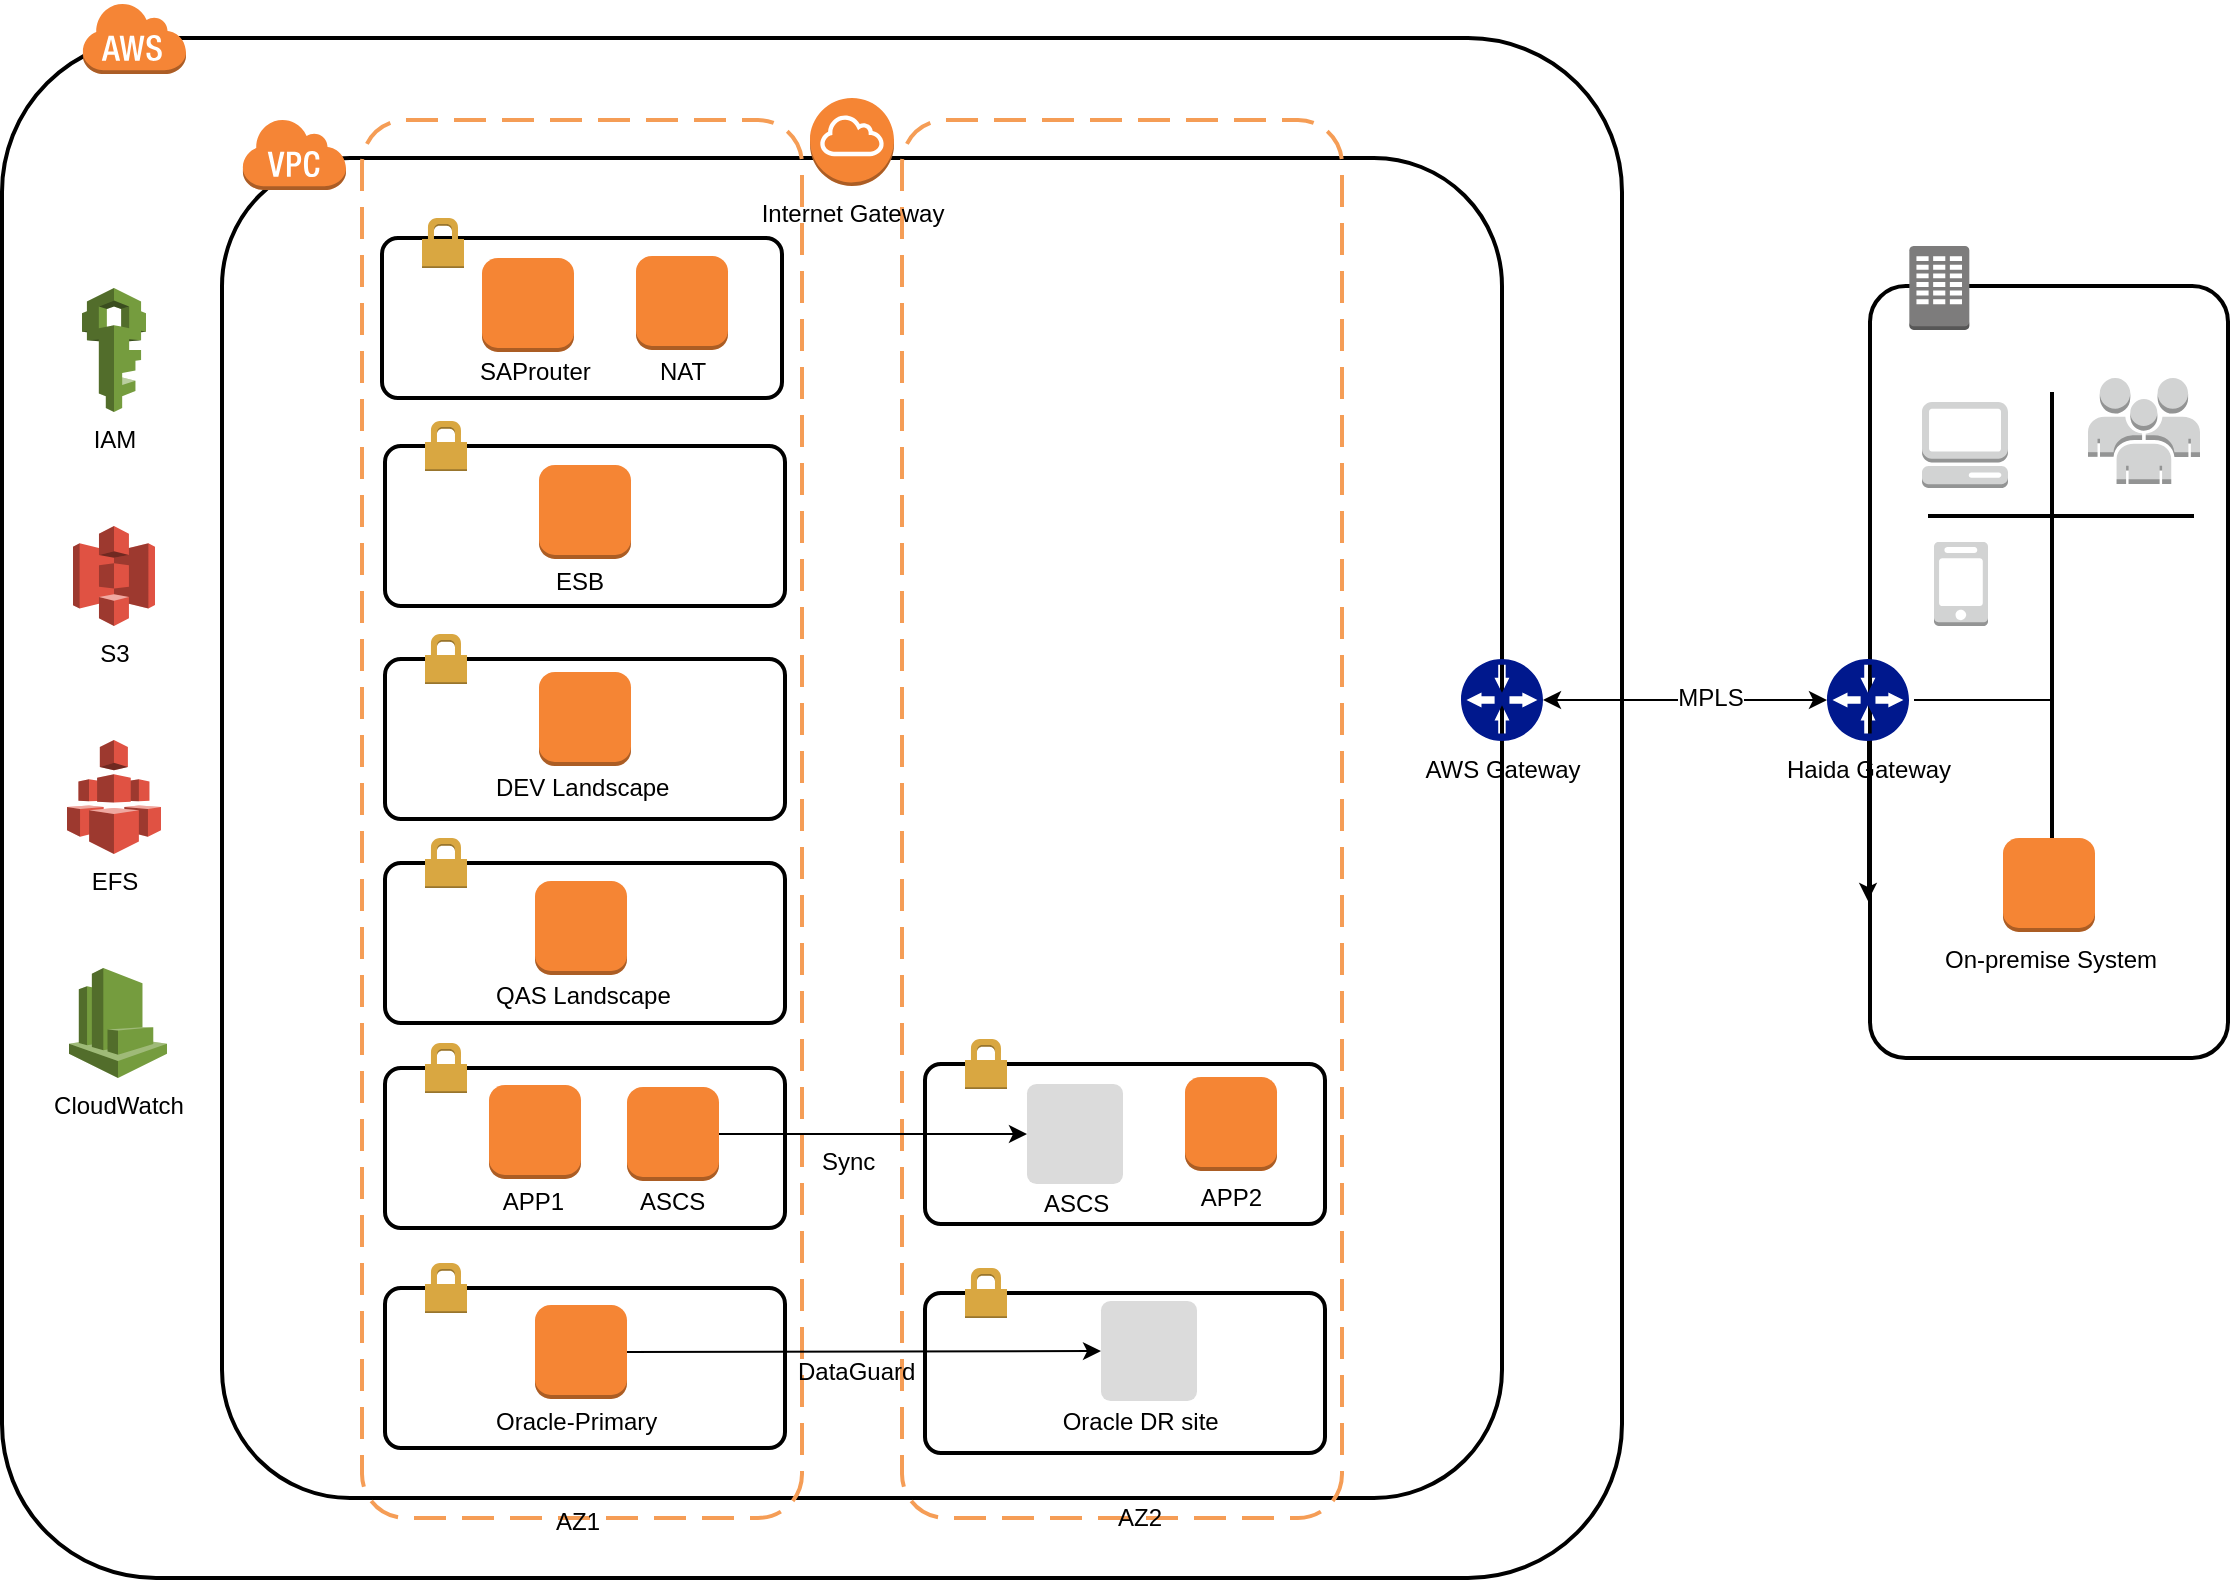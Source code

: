 <mxfile version="10.5.8" type="github"><diagram id="mri6Qr5hrFYIjTOcedBt" name="Page-1"><mxGraphModel dx="994" dy="476" grid="1" gridSize="10" guides="1" tooltips="1" connect="1" arrows="1" fold="1" page="1" pageScale="1" pageWidth="850" pageHeight="1100" math="0" shadow="0"><root><mxCell id="0"/><mxCell id="1" parent="0"/><mxCell id="tek_ChOlJh0EOwZHQPHp-5" value="" style="rounded=1;arcSize=10;dashed=0;strokeColor=#000000;fillColor=none;gradientColor=none;strokeWidth=2;" vertex="1" parent="1"><mxGeometry x="110" y="110" width="810" height="770" as="geometry"/></mxCell><mxCell id="tek_ChOlJh0EOwZHQPHp-6" value="" style="dashed=0;html=1;shape=mxgraph.aws3.cloud;fillColor=#F58536;gradientColor=none;dashed=0;" vertex="1" parent="1"><mxGeometry x="150" y="92" width="52" height="36" as="geometry"/></mxCell><mxCell id="tek_ChOlJh0EOwZHQPHp-7" value="" style="rounded=1;arcSize=10;dashed=0;strokeColor=#000000;fillColor=none;gradientColor=none;strokeWidth=2;" vertex="1" parent="1"><mxGeometry x="220" y="170" width="640" height="670" as="geometry"/></mxCell><mxCell id="tek_ChOlJh0EOwZHQPHp-8" value="" style="dashed=0;html=1;shape=mxgraph.aws3.virtual_private_cloud;fillColor=#F58536;gradientColor=none;dashed=0;" vertex="1" parent="1"><mxGeometry x="230" y="150" width="52" height="36" as="geometry"/></mxCell><mxCell id="tek_ChOlJh0EOwZHQPHp-9" value="" style="rounded=1;arcSize=10;dashed=1;strokeColor=#F59D56;fillColor=none;gradientColor=none;dashPattern=8 4;strokeWidth=2;" vertex="1" parent="1"><mxGeometry x="290" y="151" width="220" height="699" as="geometry"/></mxCell><mxCell id="tek_ChOlJh0EOwZHQPHp-10" value="" style="rounded=1;arcSize=10;dashed=1;strokeColor=#F59D56;fillColor=none;gradientColor=none;dashPattern=8 4;strokeWidth=2;" vertex="1" parent="1"><mxGeometry x="560" y="151" width="220" height="699" as="geometry"/></mxCell><mxCell id="tek_ChOlJh0EOwZHQPHp-11" value="" style="rounded=1;arcSize=10;dashed=0;strokeColor=#000000;fillColor=none;gradientColor=none;strokeWidth=2;" vertex="1" parent="1"><mxGeometry x="300" y="210" width="200" height="80" as="geometry"/></mxCell><mxCell id="tek_ChOlJh0EOwZHQPHp-12" value="" style="dashed=0;html=1;shape=mxgraph.aws3.permissions;fillColor=#D9A741;gradientColor=none;dashed=0;" vertex="1" parent="1"><mxGeometry x="320" y="200" width="21" height="25" as="geometry"/></mxCell><mxCell id="tek_ChOlJh0EOwZHQPHp-14" value="" style="rounded=1;arcSize=10;dashed=0;strokeColor=#000000;fillColor=none;gradientColor=none;strokeWidth=2;" vertex="1" parent="1"><mxGeometry x="301.5" y="420.5" width="200" height="80" as="geometry"/></mxCell><mxCell id="tek_ChOlJh0EOwZHQPHp-15" value="" style="dashed=0;html=1;shape=mxgraph.aws3.permissions;fillColor=#D9A741;gradientColor=none;dashed=0;" vertex="1" parent="1"><mxGeometry x="321.5" y="408" width="21" height="25" as="geometry"/></mxCell><mxCell id="tek_ChOlJh0EOwZHQPHp-16" value="" style="rounded=1;arcSize=10;dashed=0;strokeColor=#000000;fillColor=none;gradientColor=none;strokeWidth=2;" vertex="1" parent="1"><mxGeometry x="301.5" y="522.5" width="200" height="80" as="geometry"/></mxCell><mxCell id="tek_ChOlJh0EOwZHQPHp-17" value="" style="dashed=0;html=1;shape=mxgraph.aws3.permissions;fillColor=#D9A741;gradientColor=none;dashed=0;" vertex="1" parent="1"><mxGeometry x="321.5" y="510" width="21" height="25" as="geometry"/></mxCell><mxCell id="tek_ChOlJh0EOwZHQPHp-18" value="" style="rounded=1;arcSize=10;dashed=0;strokeColor=#000000;fillColor=none;gradientColor=none;strokeWidth=2;" vertex="1" parent="1"><mxGeometry x="301.5" y="625" width="200" height="80" as="geometry"/></mxCell><mxCell id="tek_ChOlJh0EOwZHQPHp-19" value="" style="dashed=0;html=1;shape=mxgraph.aws3.permissions;fillColor=#D9A741;gradientColor=none;dashed=0;" vertex="1" parent="1"><mxGeometry x="321.5" y="612.5" width="21" height="25" as="geometry"/></mxCell><mxCell id="tek_ChOlJh0EOwZHQPHp-22" value="" style="rounded=1;arcSize=10;dashed=0;strokeColor=#000000;fillColor=none;gradientColor=none;strokeWidth=2;" vertex="1" parent="1"><mxGeometry x="571.5" y="623" width="200" height="80" as="geometry"/></mxCell><mxCell id="tek_ChOlJh0EOwZHQPHp-23" value="" style="dashed=0;html=1;shape=mxgraph.aws3.permissions;fillColor=#D9A741;gradientColor=none;dashed=0;" vertex="1" parent="1"><mxGeometry x="591.5" y="610.5" width="21" height="25" as="geometry"/></mxCell><mxCell id="tek_ChOlJh0EOwZHQPHp-31" value="" style="rounded=1;arcSize=10;dashed=0;strokeColor=#000000;fillColor=none;gradientColor=none;strokeWidth=2;" vertex="1" parent="1"><mxGeometry x="301.5" y="735" width="200" height="80" as="geometry"/></mxCell><mxCell id="tek_ChOlJh0EOwZHQPHp-32" value="" style="outlineConnect=0;dashed=0;verticalLabelPosition=bottom;verticalAlign=top;align=center;html=1;shape=mxgraph.aws3.instance;fillColor=#F58534;gradientColor=none;" vertex="1" parent="1"><mxGeometry x="376.5" y="743.5" width="46" height="47" as="geometry"/></mxCell><mxCell id="tek_ChOlJh0EOwZHQPHp-34" value="" style="dashed=0;html=1;shape=mxgraph.aws3.permissions;fillColor=#D9A741;gradientColor=none;dashed=0;" vertex="1" parent="1"><mxGeometry x="321.5" y="722.5" width="21" height="25" as="geometry"/></mxCell><mxCell id="tek_ChOlJh0EOwZHQPHp-35" value="" style="rounded=1;arcSize=10;dashed=0;strokeColor=#000000;fillColor=none;gradientColor=none;strokeWidth=2;" vertex="1" parent="1"><mxGeometry x="571.5" y="737.5" width="200" height="80" as="geometry"/></mxCell><mxCell id="tek_ChOlJh0EOwZHQPHp-37" value="" style="dashed=0;html=1;shape=mxgraph.aws3.permissions;fillColor=#D9A741;gradientColor=none;dashed=0;" vertex="1" parent="1"><mxGeometry x="591.5" y="725" width="21" height="25" as="geometry"/></mxCell><mxCell id="tek_ChOlJh0EOwZHQPHp-38" value="Oracle-Primary" style="text;html=1;resizable=0;points=[];autosize=1;align=left;verticalAlign=top;spacingTop=-4;" vertex="1" parent="1"><mxGeometry x="355" y="791.5" width="100" height="20" as="geometry"/></mxCell><mxCell id="tek_ChOlJh0EOwZHQPHp-41" value="&amp;nbsp;Oracle DR site" style="text;html=1;resizable=0;points=[];autosize=1;align=left;verticalAlign=top;spacingTop=-4;" vertex="1" parent="1"><mxGeometry x="634.5" y="791.5" width="100" height="20" as="geometry"/></mxCell><mxCell id="tek_ChOlJh0EOwZHQPHp-42" value="" style="outlineConnect=0;dashed=0;verticalLabelPosition=bottom;verticalAlign=top;align=center;html=1;shape=mxgraph.aws3.instance;fillColor=#F58534;gradientColor=none;" vertex="1" parent="1"><mxGeometry x="353.5" y="633.5" width="46" height="47" as="geometry"/></mxCell><mxCell id="tek_ChOlJh0EOwZHQPHp-43" value="" style="outlineConnect=0;dashed=0;verticalLabelPosition=bottom;verticalAlign=top;align=center;html=1;shape=mxgraph.aws3.instance;fillColor=#F58534;gradientColor=none;" vertex="1" parent="1"><mxGeometry x="422.5" y="634.5" width="46" height="47" as="geometry"/></mxCell><mxCell id="tek_ChOlJh0EOwZHQPHp-44" value="&amp;nbsp;APP1" style="text;html=1;resizable=0;points=[];autosize=1;align=left;verticalAlign=top;spacingTop=-4;" vertex="1" parent="1"><mxGeometry x="354.5" y="681.5" width="50" height="20" as="geometry"/></mxCell><mxCell id="tek_ChOlJh0EOwZHQPHp-45" value="ASCS" style="text;html=1;resizable=0;points=[];autosize=1;align=left;verticalAlign=top;spacingTop=-4;" vertex="1" parent="1"><mxGeometry x="426.5" y="681.5" width="50" height="20" as="geometry"/></mxCell><mxCell id="tek_ChOlJh0EOwZHQPHp-46" value="" style="rounded=1;arcSize=10;strokeColor=none;fillColor=#DBDBDB;gradientColor=none;" vertex="1" parent="1"><mxGeometry x="622.5" y="633" width="48" height="50" as="geometry"/></mxCell><mxCell id="tek_ChOlJh0EOwZHQPHp-47" value="" style="outlineConnect=0;dashed=0;verticalLabelPosition=bottom;verticalAlign=top;align=center;html=1;shape=mxgraph.aws3.instance;fillColor=#F58534;gradientColor=none;" vertex="1" parent="1"><mxGeometry x="701.5" y="629.5" width="46" height="47" as="geometry"/></mxCell><mxCell id="tek_ChOlJh0EOwZHQPHp-48" value="&amp;nbsp;APP2" style="text;html=1;resizable=0;points=[];autosize=1;align=left;verticalAlign=top;spacingTop=-4;" vertex="1" parent="1"><mxGeometry x="703.5" y="679.5" width="50" height="20" as="geometry"/></mxCell><mxCell id="tek_ChOlJh0EOwZHQPHp-49" value="ASCS" style="text;html=1;resizable=0;points=[];autosize=1;align=left;verticalAlign=top;spacingTop=-4;" vertex="1" parent="1"><mxGeometry x="628.5" y="683" width="50" height="20" as="geometry"/></mxCell><mxCell id="tek_ChOlJh0EOwZHQPHp-50" value="" style="outlineConnect=0;dashed=0;verticalLabelPosition=bottom;verticalAlign=top;align=center;html=1;shape=mxgraph.aws3.instance;fillColor=#F58534;gradientColor=none;" vertex="1" parent="1"><mxGeometry x="376.5" y="531.5" width="46" height="47" as="geometry"/></mxCell><mxCell id="tek_ChOlJh0EOwZHQPHp-51" value="QAS&amp;nbsp;Landscape" style="text;html=1;resizable=0;points=[];autosize=1;align=left;verticalAlign=top;spacingTop=-4;" vertex="1" parent="1"><mxGeometry x="354.5" y="578.5" width="100" height="20" as="geometry"/></mxCell><mxCell id="tek_ChOlJh0EOwZHQPHp-52" value="" style="outlineConnect=0;dashed=0;verticalLabelPosition=bottom;verticalAlign=top;align=center;html=1;shape=mxgraph.aws3.instance;fillColor=#F58534;gradientColor=none;" vertex="1" parent="1"><mxGeometry x="378.5" y="427" width="46" height="47" as="geometry"/></mxCell><mxCell id="tek_ChOlJh0EOwZHQPHp-53" value="DEV Landscape" style="text;html=1;resizable=0;points=[];autosize=1;align=left;verticalAlign=top;spacingTop=-4;" vertex="1" parent="1"><mxGeometry x="355" y="475" width="100" height="20" as="geometry"/></mxCell><mxCell id="tek_ChOlJh0EOwZHQPHp-54" value="" style="outlineConnect=0;dashed=0;verticalLabelPosition=bottom;verticalAlign=top;align=center;html=1;shape=mxgraph.aws3.instance;fillColor=#F58534;gradientColor=none;" vertex="1" parent="1"><mxGeometry x="350" y="220" width="46" height="47" as="geometry"/></mxCell><mxCell id="tek_ChOlJh0EOwZHQPHp-55" value="" style="outlineConnect=0;dashed=0;verticalLabelPosition=bottom;verticalAlign=top;align=center;html=1;shape=mxgraph.aws3.instance;fillColor=#F58534;gradientColor=none;" vertex="1" parent="1"><mxGeometry x="427" y="219" width="46" height="47" as="geometry"/></mxCell><mxCell id="tek_ChOlJh0EOwZHQPHp-56" value="SAProuter" style="text;html=1;resizable=0;points=[];autosize=1;align=left;verticalAlign=top;spacingTop=-4;" vertex="1" parent="1"><mxGeometry x="347" y="267" width="70" height="20" as="geometry"/></mxCell><mxCell id="tek_ChOlJh0EOwZHQPHp-57" value="NAT" style="text;html=1;resizable=0;points=[];autosize=1;align=left;verticalAlign=top;spacingTop=-4;" vertex="1" parent="1"><mxGeometry x="437" y="267" width="40" height="20" as="geometry"/></mxCell><mxCell id="tek_ChOlJh0EOwZHQPHp-58" value="" style="rounded=1;arcSize=10;strokeColor=none;fillColor=#DBDBDB;gradientColor=none;" vertex="1" parent="1"><mxGeometry x="659.5" y="741.5" width="48" height="50" as="geometry"/></mxCell><mxCell id="tek_ChOlJh0EOwZHQPHp-62" value="" style="endArrow=classic;html=1;entryX=0;entryY=0.5;entryDx=0;entryDy=0;" edge="1" parent="1" source="tek_ChOlJh0EOwZHQPHp-43" target="tek_ChOlJh0EOwZHQPHp-46"><mxGeometry width="50" height="50" relative="1" as="geometry"><mxPoint x="468.5" y="708" as="sourcePoint"/><mxPoint x="539.211" y="658" as="targetPoint"/></mxGeometry></mxCell><mxCell id="tek_ChOlJh0EOwZHQPHp-63" value="" style="endArrow=classic;html=1;" edge="1" parent="1" source="tek_ChOlJh0EOwZHQPHp-32" target="tek_ChOlJh0EOwZHQPHp-58"><mxGeometry width="50" height="50" relative="1" as="geometry"><mxPoint x="422.5" y="817" as="sourcePoint"/><mxPoint x="493.211" y="767" as="targetPoint"/></mxGeometry></mxCell><mxCell id="tek_ChOlJh0EOwZHQPHp-64" value="Internet Gateway" style="outlineConnect=0;dashed=0;verticalLabelPosition=bottom;verticalAlign=top;align=center;html=1;shape=mxgraph.aws3.internet_gateway;fillColor=#F58534;gradientColor=none;" vertex="1" parent="1"><mxGeometry x="514" y="140" width="42" height="44" as="geometry"/></mxCell><mxCell id="tek_ChOlJh0EOwZHQPHp-65" value="DataGuard" style="text;html=1;resizable=0;points=[];autosize=1;align=left;verticalAlign=top;spacingTop=-4;" vertex="1" parent="1"><mxGeometry x="506" y="766.5" width="70" height="20" as="geometry"/></mxCell><mxCell id="tek_ChOlJh0EOwZHQPHp-67" value="Sync" style="text;html=1;resizable=0;points=[];autosize=1;align=left;verticalAlign=top;spacingTop=-4;" vertex="1" parent="1"><mxGeometry x="518" y="662" width="40" height="20" as="geometry"/></mxCell><mxCell id="tek_ChOlJh0EOwZHQPHp-68" value="" style="rounded=1;arcSize=10;dashed=0;strokeColor=#000000;fillColor=none;gradientColor=none;strokeWidth=2;" vertex="1" parent="1"><mxGeometry x="301.5" y="314" width="200" height="80" as="geometry"/></mxCell><mxCell id="tek_ChOlJh0EOwZHQPHp-69" value="" style="dashed=0;html=1;shape=mxgraph.aws3.permissions;fillColor=#D9A741;gradientColor=none;dashed=0;" vertex="1" parent="1"><mxGeometry x="321.5" y="301.5" width="21" height="25" as="geometry"/></mxCell><mxCell id="tek_ChOlJh0EOwZHQPHp-70" value="" style="outlineConnect=0;dashed=0;verticalLabelPosition=bottom;verticalAlign=top;align=center;html=1;shape=mxgraph.aws3.instance;fillColor=#F58534;gradientColor=none;" vertex="1" parent="1"><mxGeometry x="378.5" y="323.5" width="46" height="47" as="geometry"/></mxCell><mxCell id="tek_ChOlJh0EOwZHQPHp-71" value="ESB" style="text;html=1;resizable=0;points=[];autosize=1;align=left;verticalAlign=top;spacingTop=-4;" vertex="1" parent="1"><mxGeometry x="385" y="371.5" width="40" height="20" as="geometry"/></mxCell><mxCell id="tek_ChOlJh0EOwZHQPHp-72" value="IAM" style="outlineConnect=0;dashed=0;verticalLabelPosition=bottom;verticalAlign=top;align=center;html=1;shape=mxgraph.aws3.iam;fillColor=#759C3E;gradientColor=none;" vertex="1" parent="1"><mxGeometry x="150" y="235" width="32" height="62" as="geometry"/></mxCell><mxCell id="tek_ChOlJh0EOwZHQPHp-73" value="S3" style="outlineConnect=0;dashed=0;verticalLabelPosition=bottom;verticalAlign=top;align=center;html=1;shape=mxgraph.aws3.s3;fillColor=#E05243;gradientColor=none;" vertex="1" parent="1"><mxGeometry x="145.5" y="354" width="41" height="50" as="geometry"/></mxCell><mxCell id="tek_ChOlJh0EOwZHQPHp-74" value="EFS" style="outlineConnect=0;dashed=0;verticalLabelPosition=bottom;verticalAlign=top;align=center;html=1;shape=mxgraph.aws3.efs;fillColor=#E05243;gradientColor=none;" vertex="1" parent="1"><mxGeometry x="142.5" y="461" width="47" height="57" as="geometry"/></mxCell><mxCell id="tek_ChOlJh0EOwZHQPHp-75" value="CloudWatch" style="outlineConnect=0;dashed=0;verticalLabelPosition=bottom;verticalAlign=top;align=center;html=1;shape=mxgraph.aws3.cloudwatch;fillColor=#759C3E;gradientColor=none;" vertex="1" parent="1"><mxGeometry x="143.5" y="575" width="49" height="55" as="geometry"/></mxCell><mxCell id="tek_ChOlJh0EOwZHQPHp-76" value="" style="rounded=1;arcSize=10;dashed=0;strokeColor=#000000;fillColor=none;gradientColor=none;strokeWidth=2;" vertex="1" parent="1"><mxGeometry x="1044" y="234" width="179" height="386" as="geometry"/></mxCell><mxCell id="tek_ChOlJh0EOwZHQPHp-77" value="" style="dashed=0;html=1;shape=mxgraph.aws3.corporate_data_center;fillColor=#7D7C7C;gradientColor=none;dashed=0;" vertex="1" parent="1"><mxGeometry x="1063.667" y="214" width="30" height="42" as="geometry"/></mxCell><mxCell id="tek_ChOlJh0EOwZHQPHp-79" value="" style="outlineConnect=0;dashed=0;verticalLabelPosition=bottom;verticalAlign=top;align=center;html=1;shape=mxgraph.aws3.users;fillColor=#D2D3D3;gradientColor=none;" vertex="1" parent="1"><mxGeometry x="1153" y="280" width="56" height="53" as="geometry"/></mxCell><mxCell id="tek_ChOlJh0EOwZHQPHp-80" value="" style="outlineConnect=0;dashed=0;verticalLabelPosition=bottom;verticalAlign=top;align=center;html=1;shape=mxgraph.aws3.management_console;fillColor=#D2D3D3;gradientColor=none;" vertex="1" parent="1"><mxGeometry x="1070" y="292" width="43" height="43" as="geometry"/></mxCell><mxCell id="tek_ChOlJh0EOwZHQPHp-81" value="" style="outlineConnect=0;dashed=0;verticalLabelPosition=bottom;verticalAlign=top;align=center;html=1;shape=mxgraph.aws3.mobile_client;fillColor=#D2D3D3;gradientColor=none;" vertex="1" parent="1"><mxGeometry x="1076" y="362" width="27" height="42" as="geometry"/></mxCell><mxCell id="tek_ChOlJh0EOwZHQPHp-82" value="AZ1" style="text;html=1;resizable=0;points=[];autosize=1;align=left;verticalAlign=top;spacingTop=-4;" vertex="1" parent="1"><mxGeometry x="384.5" y="842" width="40" height="20" as="geometry"/></mxCell><mxCell id="tek_ChOlJh0EOwZHQPHp-83" value="AZ2" style="text;html=1;resizable=0;points=[];autosize=1;align=left;verticalAlign=top;spacingTop=-4;" vertex="1" parent="1"><mxGeometry x="665.5" y="840" width="40" height="20" as="geometry"/></mxCell><mxCell id="tek_ChOlJh0EOwZHQPHp-84" value="AWS&amp;nbsp;Gateway" style="shadow=0;dashed=0;html=1;strokeColor=none;labelPosition=center;verticalLabelPosition=bottom;verticalAlign=top;align=center;shape=mxgraph.mscae.enterprise.gateway;fillColor=#00188D;" vertex="1" parent="1"><mxGeometry x="839.5" y="420.5" width="41" height="41" as="geometry"/></mxCell><mxCell id="tek_ChOlJh0EOwZHQPHp-88" value="" style="edgeStyle=orthogonalEdgeStyle;rounded=0;orthogonalLoop=1;jettySize=auto;html=1;" edge="1" parent="1" source="tek_ChOlJh0EOwZHQPHp-86"><mxGeometry relative="1" as="geometry"><mxPoint x="1043" y="541.5" as="targetPoint"/></mxGeometry></mxCell><mxCell id="tek_ChOlJh0EOwZHQPHp-86" value="Haida Gateway" style="shadow=0;dashed=0;html=1;strokeColor=none;labelPosition=center;verticalLabelPosition=bottom;verticalAlign=top;align=center;shape=mxgraph.mscae.enterprise.gateway;fillColor=#00188D;" vertex="1" parent="1"><mxGeometry x="1022.5" y="420.5" width="41" height="41" as="geometry"/></mxCell><mxCell id="tek_ChOlJh0EOwZHQPHp-91" value="" style="endArrow=classic;startArrow=classic;html=1;entryX=0;entryY=0.5;entryDx=0;entryDy=0;entryPerimeter=0;exitX=1;exitY=0.5;exitDx=0;exitDy=0;exitPerimeter=0;" edge="1" parent="1" source="tek_ChOlJh0EOwZHQPHp-84" target="tek_ChOlJh0EOwZHQPHp-86"><mxGeometry width="50" height="50" relative="1" as="geometry"><mxPoint x="890" y="470" as="sourcePoint"/><mxPoint x="940" y="420" as="targetPoint"/></mxGeometry></mxCell><mxCell id="tek_ChOlJh0EOwZHQPHp-92" value="MPLS" style="text;html=1;resizable=0;points=[];align=center;verticalAlign=middle;labelBackgroundColor=#ffffff;" vertex="1" connectable="0" parent="tek_ChOlJh0EOwZHQPHp-91"><mxGeometry x="0.171" y="1" relative="1" as="geometry"><mxPoint as="offset"/></mxGeometry></mxCell><mxCell id="tek_ChOlJh0EOwZHQPHp-95" value="" style="line;strokeWidth=2;html=1;" vertex="1" parent="1"><mxGeometry x="1073" y="344" width="133" height="10" as="geometry"/></mxCell><mxCell id="tek_ChOlJh0EOwZHQPHp-97" value="" style="line;strokeWidth=2;direction=south;html=1;" vertex="1" parent="1"><mxGeometry x="1130" y="287" width="10" height="223" as="geometry"/></mxCell><mxCell id="tek_ChOlJh0EOwZHQPHp-99" value="On-premise System" style="outlineConnect=0;dashed=0;verticalLabelPosition=bottom;verticalAlign=top;align=center;html=1;shape=mxgraph.aws3.instance;fillColor=#F58534;gradientColor=none;" vertex="1" parent="1"><mxGeometry x="1110.5" y="510" width="46" height="47" as="geometry"/></mxCell><mxCell id="tek_ChOlJh0EOwZHQPHp-103" value="" style="line;strokeWidth=1;fillColor=none;align=left;verticalAlign=middle;spacingTop=-1;spacingLeft=3;spacingRight=3;rotatable=0;labelPosition=right;points=[];portConstraint=eastwest;" vertex="1" parent="1"><mxGeometry x="1066" y="437" width="70" height="8" as="geometry"/></mxCell></root></mxGraphModel></diagram></mxfile>